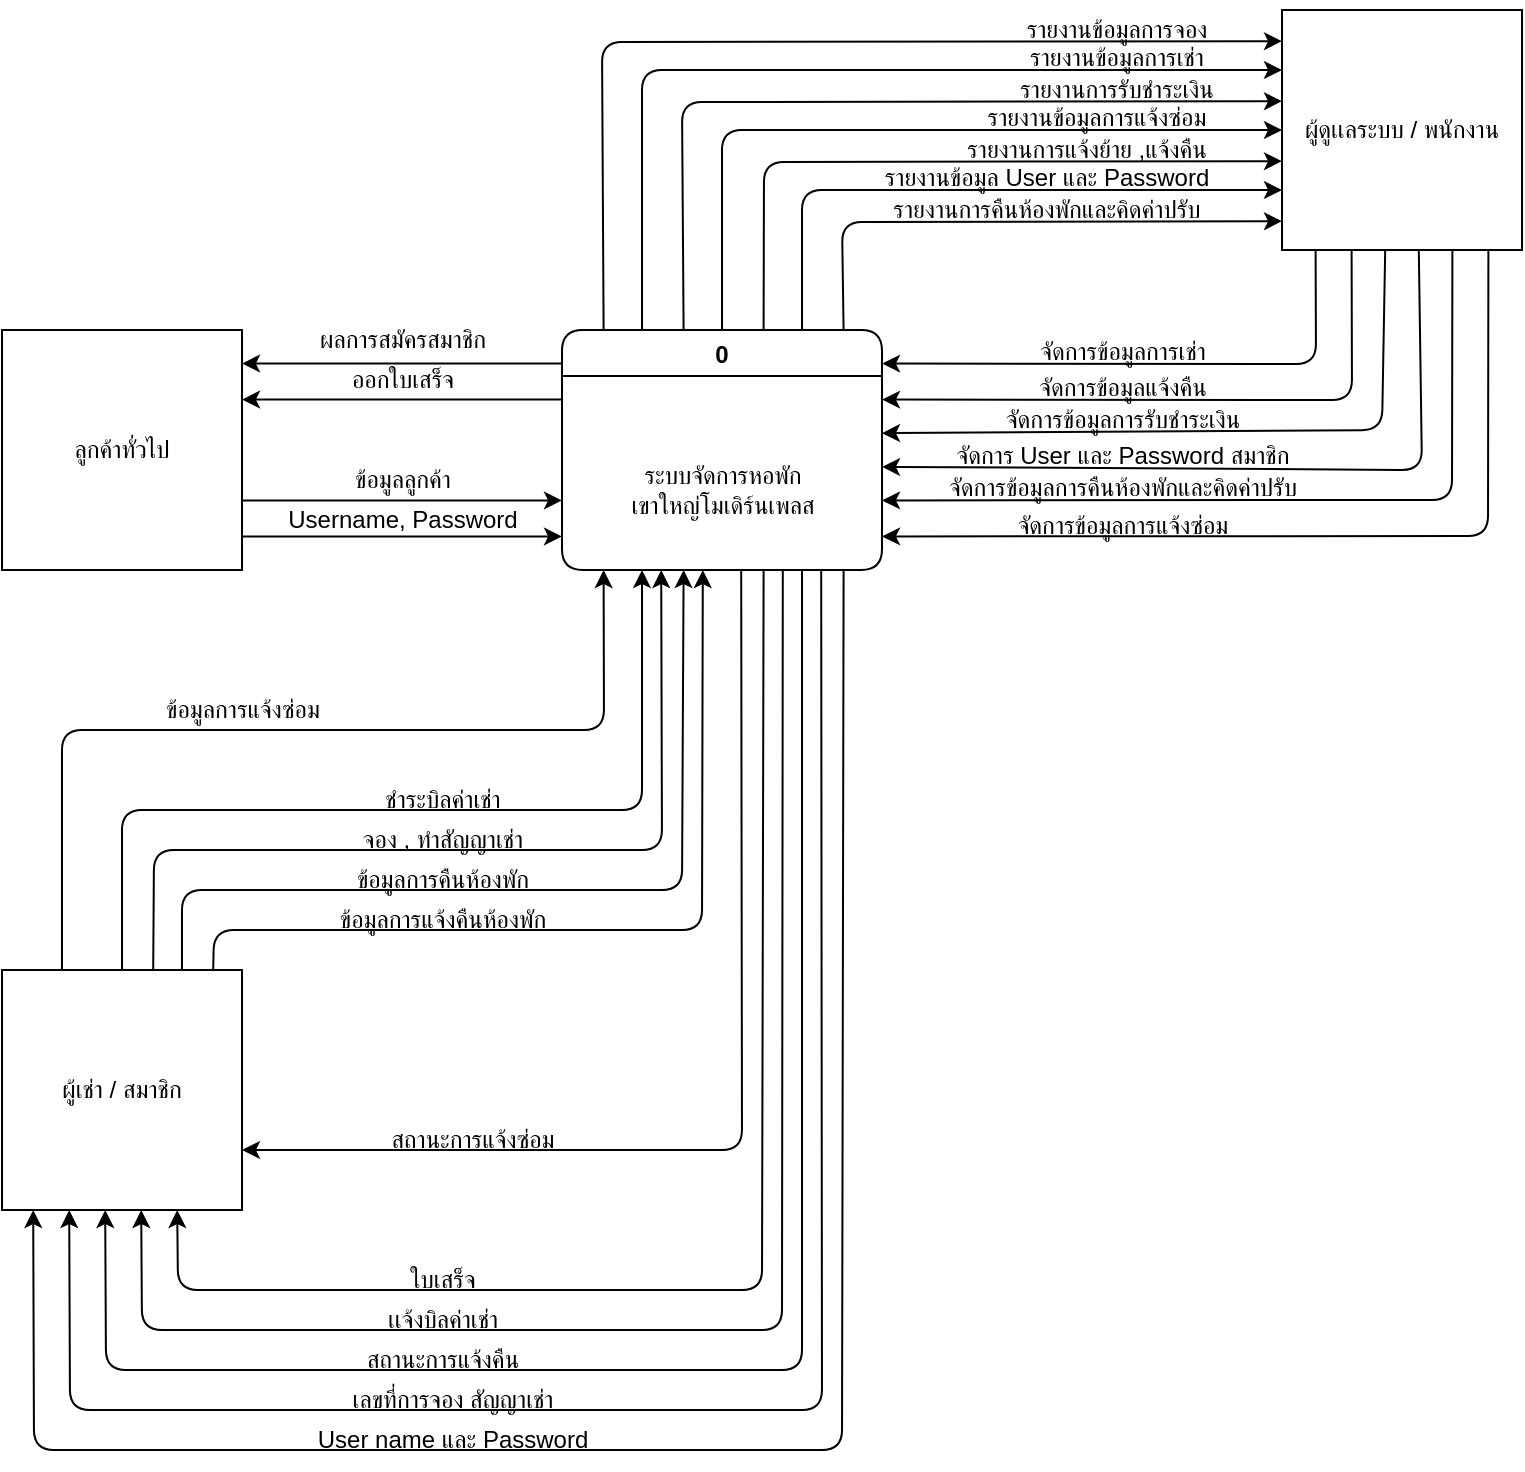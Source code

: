 <mxfile>
    <diagram id="b3eGwHV2j6V4eZ0Bb8Ru" name="Page-1">
        <mxGraphModel dx="2260" dy="1584" grid="1" gridSize="10" guides="1" tooltips="1" connect="1" arrows="1" fold="1" page="1" pageScale="1" pageWidth="850" pageHeight="1100" math="0" shadow="0">
            <root>
                <mxCell id="0"/>
                <mxCell id="1" parent="0"/>
                <mxCell id="21" style="edgeStyle=none;html=1;exitX=0;exitY=0.14;exitDx=0;exitDy=0;exitPerimeter=0;entryX=1;entryY=0.14;entryDx=0;entryDy=0;entryPerimeter=0;" parent="1" source="2" target="5" edge="1">
                    <mxGeometry relative="1" as="geometry"/>
                </mxCell>
                <mxCell id="23" style="edgeStyle=none;html=1;exitX=0;exitY=0.29;exitDx=0;exitDy=0;exitPerimeter=0;entryX=1;entryY=0.29;entryDx=0;entryDy=0;entryPerimeter=0;" parent="1" source="2" target="5" edge="1">
                    <mxGeometry relative="1" as="geometry"/>
                </mxCell>
                <mxCell id="53" style="edgeStyle=none;html=1;exitX=0.63;exitY=1;exitDx=0;exitDy=0;exitPerimeter=0;entryX=0.73;entryY=1;entryDx=0;entryDy=0;entryPerimeter=0;" parent="1" source="2" target="28" edge="1">
                    <mxGeometry relative="1" as="geometry">
                        <Array as="points">
                            <mxPoint x="430" y="828"/>
                            <mxPoint x="138" y="828"/>
                        </Array>
                    </mxGeometry>
                </mxCell>
                <mxCell id="54" style="edgeStyle=none;html=1;exitX=0.69;exitY=1;exitDx=0;exitDy=0;exitPerimeter=0;entryX=0.58;entryY=1;entryDx=0;entryDy=0;entryPerimeter=0;" parent="1" source="2" target="28" edge="1">
                    <mxGeometry relative="1" as="geometry">
                        <Array as="points">
                            <mxPoint x="440" y="848"/>
                            <mxPoint x="120" y="848"/>
                        </Array>
                    </mxGeometry>
                </mxCell>
                <mxCell id="55" style="edgeStyle=none;html=1;exitX=0.75;exitY=1;exitDx=0;exitDy=0;exitPerimeter=0;entryX=0.43;entryY=1;entryDx=0;entryDy=0;entryPerimeter=0;" parent="1" source="2" target="28" edge="1">
                    <mxGeometry relative="1" as="geometry">
                        <Array as="points">
                            <mxPoint x="450" y="868"/>
                            <mxPoint x="102" y="868"/>
                        </Array>
                    </mxGeometry>
                </mxCell>
                <mxCell id="57" style="edgeStyle=none;html=1;exitX=0.81;exitY=1;exitDx=0;exitDy=0;exitPerimeter=0;entryX=0.28;entryY=1;entryDx=0;entryDy=0;entryPerimeter=0;" parent="1" source="2" target="28" edge="1">
                    <mxGeometry relative="1" as="geometry">
                        <Array as="points">
                            <mxPoint x="460" y="888"/>
                            <mxPoint x="84" y="888"/>
                        </Array>
                    </mxGeometry>
                </mxCell>
                <mxCell id="59" style="edgeStyle=none;html=1;exitX=0.88;exitY=1;exitDx=0;exitDy=0;exitPerimeter=0;entryX=0.13;entryY=1;entryDx=0;entryDy=0;entryPerimeter=0;" parent="1" source="2" target="28" edge="1">
                    <mxGeometry relative="1" as="geometry">
                        <Array as="points">
                            <mxPoint x="470" y="908"/>
                            <mxPoint x="66" y="908"/>
                        </Array>
                    </mxGeometry>
                </mxCell>
                <mxCell id="67" style="edgeStyle=none;html=1;exitX=0.56;exitY=1;exitDx=0;exitDy=0;exitPerimeter=0;entryX=1;entryY=0.75;entryDx=0;entryDy=0;entryPerimeter=0;" parent="1" source="2" target="28" edge="1">
                    <mxGeometry relative="1" as="geometry">
                        <Array as="points">
                            <mxPoint x="420" y="758"/>
                        </Array>
                    </mxGeometry>
                </mxCell>
                <mxCell id="90" style="edgeStyle=none;html=1;exitX=0.88;exitY=0;exitDx=0;exitDy=0;exitPerimeter=0;entryX=0;entryY=0.88;entryDx=0;entryDy=0;entryPerimeter=0;" parent="1" source="2" target="60" edge="1">
                    <mxGeometry relative="1" as="geometry">
                        <Array as="points">
                            <mxPoint x="470" y="294"/>
                        </Array>
                    </mxGeometry>
                </mxCell>
                <mxCell id="91" style="edgeStyle=none;html=1;exitX=0.75;exitY=0;exitDx=0;exitDy=0;exitPerimeter=0;entryX=0;entryY=0.75;entryDx=0;entryDy=0;entryPerimeter=0;" parent="1" source="2" target="60" edge="1">
                    <mxGeometry relative="1" as="geometry">
                        <Array as="points">
                            <mxPoint x="450" y="278"/>
                        </Array>
                    </mxGeometry>
                </mxCell>
                <mxCell id="92" style="edgeStyle=none;html=1;exitX=0.63;exitY=0;exitDx=0;exitDy=0;exitPerimeter=0;entryX=0;entryY=0.63;entryDx=0;entryDy=0;entryPerimeter=0;" parent="1" source="2" target="60" edge="1">
                    <mxGeometry relative="1" as="geometry">
                        <Array as="points">
                            <mxPoint x="431" y="264"/>
                        </Array>
                    </mxGeometry>
                </mxCell>
                <mxCell id="93" style="edgeStyle=none;html=1;exitX=0.5;exitY=0;exitDx=0;exitDy=0;exitPerimeter=0;entryX=0;entryY=0.5;entryDx=0;entryDy=0;entryPerimeter=0;" parent="1" source="2" target="60" edge="1">
                    <mxGeometry relative="1" as="geometry">
                        <Array as="points">
                            <mxPoint x="410" y="248"/>
                        </Array>
                    </mxGeometry>
                </mxCell>
                <mxCell id="94" style="edgeStyle=none;html=1;exitX=0.38;exitY=0;exitDx=0;exitDy=0;exitPerimeter=0;entryX=0;entryY=0.38;entryDx=0;entryDy=0;entryPerimeter=0;" parent="1" source="2" target="60" edge="1">
                    <mxGeometry relative="1" as="geometry">
                        <Array as="points">
                            <mxPoint x="390" y="234"/>
                        </Array>
                    </mxGeometry>
                </mxCell>
                <mxCell id="95" style="edgeStyle=none;html=1;exitX=0.25;exitY=0;exitDx=0;exitDy=0;exitPerimeter=0;entryX=0;entryY=0.25;entryDx=0;entryDy=0;entryPerimeter=0;" parent="1" source="2" target="60" edge="1">
                    <mxGeometry relative="1" as="geometry">
                        <Array as="points">
                            <mxPoint x="370" y="218"/>
                        </Array>
                    </mxGeometry>
                </mxCell>
                <mxCell id="96" style="edgeStyle=none;html=1;exitX=0.13;exitY=0;exitDx=0;exitDy=0;exitPerimeter=0;entryX=0;entryY=0.13;entryDx=0;entryDy=0;entryPerimeter=0;" parent="1" source="2" target="60" edge="1">
                    <mxGeometry relative="1" as="geometry">
                        <Array as="points">
                            <mxPoint x="350" y="204"/>
                        </Array>
                    </mxGeometry>
                </mxCell>
                <mxCell id="2" value="0" style="swimlane;rounded=1;points=[[0,0.14,0,0,0],[0,0.25,0,0,0],[0,0.29,0,0,0],[0,0.43,0,0,0],[0,0.5,0,0,0],[0,0.57,0,0,0],[0,0.71,0,0,0],[0,0.75,0,0,0],[0,0.86,0,0,0],[0,1,0,0,0],[0.06,1,0,0,0],[0.13,0,0,0,0],[0.13,1,0,0,0],[0.19,1,0,0,0],[0.25,0,0,0,0],[0.25,1,0,0,0],[0.31,1,0,0,0],[0.38,0,0,0,0],[0.38,1,0,0,0],[0.44,1,0,0,0],[0.5,0,0,0,0],[0.5,1,0,0,0],[0.56,1,0,0,0],[0.63,0,0,0,0],[0.63,1,0,0,0],[0.69,1,0,0,0],[0.75,0,0,0,0],[0.75,1,0,0,0],[0.81,1,0,0,0],[0.88,0,0,0,0],[0.88,1,0,0,0],[0.94,1,0,0,0],[1,0.14,0,0,0],[1,0.29,0,0,0],[1,0.43,0,0,0],[1,0.57,0,0,0],[1,0.71,0,0,0],[1,0.86,0,0,0]];" parent="1" vertex="1">
                    <mxGeometry x="330" y="348" width="160" height="120" as="geometry"/>
                </mxCell>
                <mxCell id="3" value="ระบบจัดการหอพัก&lt;br&gt;เขาใหญ่โมเดิร์นเพลส" style="text;html=1;align=center;verticalAlign=middle;resizable=0;points=[];autosize=1;strokeColor=none;fillColor=none;" parent="2" vertex="1">
                    <mxGeometry x="15" y="60" width="130" height="40" as="geometry"/>
                </mxCell>
                <mxCell id="26" style="edgeStyle=none;html=1;exitX=1;exitY=0.71;exitDx=0;exitDy=0;exitPerimeter=0;entryX=0;entryY=0.71;entryDx=0;entryDy=0;entryPerimeter=0;" parent="1" source="5" target="2" edge="1">
                    <mxGeometry relative="1" as="geometry"/>
                </mxCell>
                <mxCell id="27" style="edgeStyle=none;html=1;exitX=1;exitY=0.86;exitDx=0;exitDy=0;exitPerimeter=0;entryX=0;entryY=0.86;entryDx=0;entryDy=0;entryPerimeter=0;" parent="1" source="5" target="2" edge="1">
                    <mxGeometry relative="1" as="geometry"/>
                </mxCell>
                <mxCell id="5" value="ลูกค้าทั่วไป" style="rounded=0;whiteSpace=wrap;html=1;points=[[0,0,0,0,0],[0,0.25,0,0,0],[0,0.5,0,0,0],[0,0.75,0,0,0],[0,1,0,0,0],[0.25,0,0,0,0],[0.25,1,0,0,0],[0.5,0,0,0,0],[0.5,1,0,0,0],[0.75,0,0,0,0],[0.75,1,0,0,0],[1,0,0,0,0],[1,0.14,0,0,0],[1,0.25,0,0,0],[1,0.29,0,0,0],[1,0.43,0,0,0],[1,0.5,0,0,0],[1,0.57,0,0,0],[1,0.71,0,0,0],[1,0.75,0,0,0],[1,0.86,0,0,0],[1,1,0,0,0]];" parent="1" vertex="1">
                    <mxGeometry x="50" y="348" width="120" height="120" as="geometry"/>
                </mxCell>
                <mxCell id="6" value="ข้อมูลลูกค้า" style="text;html=1;align=center;verticalAlign=middle;resizable=0;points=[];autosize=1;strokeColor=none;fillColor=none;" parent="1" vertex="1">
                    <mxGeometry x="210" y="408" width="80" height="30" as="geometry"/>
                </mxCell>
                <mxCell id="7" value="Username, Password" style="text;html=1;align=center;verticalAlign=middle;resizable=0;points=[];autosize=1;strokeColor=none;fillColor=none;" parent="1" vertex="1">
                    <mxGeometry x="180" y="428" width="140" height="30" as="geometry"/>
                </mxCell>
                <mxCell id="8" value="ผลการสมัครสมาชิก" style="text;html=1;align=center;verticalAlign=middle;resizable=0;points=[];autosize=1;strokeColor=none;fillColor=none;" parent="1" vertex="1">
                    <mxGeometry x="190" y="338" width="120" height="30" as="geometry"/>
                </mxCell>
                <mxCell id="9" value="ออกใบเสร็จ" style="text;html=1;align=center;verticalAlign=middle;resizable=0;points=[];autosize=1;strokeColor=none;fillColor=none;" parent="1" vertex="1">
                    <mxGeometry x="210" y="358" width="80" height="30" as="geometry"/>
                </mxCell>
                <mxCell id="35" style="edgeStyle=none;html=1;exitX=0.88;exitY=0;exitDx=0;exitDy=0;exitPerimeter=0;entryX=0.44;entryY=1;entryDx=0;entryDy=0;entryPerimeter=0;" parent="1" source="28" target="2" edge="1">
                    <mxGeometry relative="1" as="geometry">
                        <mxPoint x="390" y="468" as="targetPoint"/>
                        <Array as="points">
                            <mxPoint x="156" y="648"/>
                            <mxPoint x="400" y="648"/>
                        </Array>
                    </mxGeometry>
                </mxCell>
                <mxCell id="37" style="edgeStyle=none;html=1;exitX=0.75;exitY=0;exitDx=0;exitDy=0;exitPerimeter=0;entryX=0.38;entryY=1;entryDx=0;entryDy=0;entryPerimeter=0;" parent="1" source="28" target="2" edge="1">
                    <mxGeometry relative="1" as="geometry">
                        <Array as="points">
                            <mxPoint x="140" y="628"/>
                            <mxPoint x="390" y="628"/>
                        </Array>
                    </mxGeometry>
                </mxCell>
                <mxCell id="38" style="edgeStyle=none;html=1;exitX=0.63;exitY=0;exitDx=0;exitDy=0;exitPerimeter=0;entryX=0.31;entryY=1;entryDx=0;entryDy=0;entryPerimeter=0;" parent="1" source="28" target="2" edge="1">
                    <mxGeometry relative="1" as="geometry">
                        <Array as="points">
                            <mxPoint x="126" y="608"/>
                            <mxPoint x="380" y="608"/>
                        </Array>
                    </mxGeometry>
                </mxCell>
                <mxCell id="39" style="edgeStyle=none;html=1;exitX=0.5;exitY=0;exitDx=0;exitDy=0;exitPerimeter=0;entryX=0.25;entryY=1;entryDx=0;entryDy=0;entryPerimeter=0;" parent="1" source="28" target="2" edge="1">
                    <mxGeometry relative="1" as="geometry">
                        <Array as="points">
                            <mxPoint x="110" y="588"/>
                            <mxPoint x="370" y="588"/>
                        </Array>
                    </mxGeometry>
                </mxCell>
                <mxCell id="41" style="edgeStyle=none;html=1;exitX=0.25;exitY=0;exitDx=0;exitDy=0;exitPerimeter=0;entryX=0.13;entryY=1;entryDx=0;entryDy=0;entryPerimeter=0;" parent="1" source="28" target="2" edge="1">
                    <mxGeometry relative="1" as="geometry">
                        <Array as="points">
                            <mxPoint x="80" y="548"/>
                            <mxPoint x="351" y="548"/>
                        </Array>
                    </mxGeometry>
                </mxCell>
                <mxCell id="28" value="ผู้เช่า / สมาชิก" style="rounded=0;whiteSpace=wrap;html=1;points=[[0,0,0,0,0],[0,0.25,0,0,0],[0,0.5,0,0,0],[0,0.75,0,0,0],[0,1,0,0,0],[0.13,0,0,0,0],[0.13,1,0,0,0],[0.25,0,0,0,0],[0.28,1,0,0,0],[0.38,0,0,0,0],[0.43,1,0,0,0],[0.5,0,0,0,0],[0.58,1,0,0,0],[0.63,0,0,0,0],[0.73,1,0,0,0],[0.75,0,0,0,0],[0.87,1,0,0,0],[0.88,0,0,0,0],[1,0,0,0,0],[1,0.25,0,0,0],[1,0.5,0,0,0],[1,0.75,0,0,0],[1,1,0,0,0]];" parent="1" vertex="1">
                    <mxGeometry x="50" y="668" width="120" height="120" as="geometry"/>
                </mxCell>
                <mxCell id="31" value="ข้อมูลการแจ้งคืนห้องพัก" style="text;html=1;align=center;verticalAlign=middle;resizable=0;points=[];autosize=1;strokeColor=none;fillColor=none;" parent="1" vertex="1">
                    <mxGeometry x="200" y="628" width="140" height="30" as="geometry"/>
                </mxCell>
                <mxCell id="32" value="ข้อมูลการคืนห้องพัก" style="text;html=1;align=center;verticalAlign=middle;resizable=0;points=[];autosize=1;strokeColor=none;fillColor=none;" parent="1" vertex="1">
                    <mxGeometry x="210" y="608" width="120" height="30" as="geometry"/>
                </mxCell>
                <mxCell id="33" value="ชำระบิลค่าเช่า" style="text;html=1;align=center;verticalAlign=middle;resizable=0;points=[];autosize=1;strokeColor=none;fillColor=none;" parent="1" vertex="1">
                    <mxGeometry x="225" y="568" width="90" height="30" as="geometry"/>
                </mxCell>
                <mxCell id="34" value="จอง , ทําสัญญาเช่า&lt;br/&gt;" style="text;html=1;align=center;verticalAlign=middle;resizable=0;points=[];autosize=1;strokeColor=none;fillColor=none;" parent="1" vertex="1">
                    <mxGeometry x="210" y="588" width="120" height="30" as="geometry"/>
                </mxCell>
                <mxCell id="43" value="ข้อมูลการแจ้งซ่อม" style="text;html=1;align=center;verticalAlign=middle;resizable=0;points=[];autosize=1;strokeColor=none;fillColor=none;" parent="1" vertex="1">
                    <mxGeometry x="115" y="523" width="110" height="30" as="geometry"/>
                </mxCell>
                <mxCell id="45" value="เลขที่การจอง สัญญาเช่า&lt;br/&gt;" style="text;html=1;align=center;verticalAlign=middle;resizable=0;points=[];autosize=1;strokeColor=none;fillColor=none;" parent="1" vertex="1">
                    <mxGeometry x="205" y="868" width="140" height="30" as="geometry"/>
                </mxCell>
                <mxCell id="46" value="ใบเสร็จ" style="text;html=1;align=center;verticalAlign=middle;resizable=0;points=[];autosize=1;strokeColor=none;fillColor=none;" parent="1" vertex="1">
                    <mxGeometry x="240" y="808" width="60" height="30" as="geometry"/>
                </mxCell>
                <mxCell id="47" value="สถานะการแจ้งซ่อม" style="text;html=1;align=center;verticalAlign=middle;resizable=0;points=[];autosize=1;strokeColor=none;fillColor=none;" parent="1" vertex="1">
                    <mxGeometry x="225" y="738" width="120" height="30" as="geometry"/>
                </mxCell>
                <mxCell id="48" value="เเจ้งบิลค่าเช่า" style="text;html=1;align=center;verticalAlign=middle;resizable=0;points=[];autosize=1;strokeColor=none;fillColor=none;" parent="1" vertex="1">
                    <mxGeometry x="225" y="828" width="90" height="30" as="geometry"/>
                </mxCell>
                <mxCell id="50" value="สถานะการแจ้งคืน" style="text;html=1;align=center;verticalAlign=middle;resizable=0;points=[];autosize=1;strokeColor=none;fillColor=none;" parent="1" vertex="1">
                    <mxGeometry x="215" y="848" width="110" height="30" as="geometry"/>
                </mxCell>
                <mxCell id="51" value="User name และ Password&lt;br/&gt;" style="text;html=1;align=center;verticalAlign=middle;resizable=0;points=[];autosize=1;strokeColor=none;fillColor=none;" parent="1" vertex="1">
                    <mxGeometry x="195" y="888" width="160" height="30" as="geometry"/>
                </mxCell>
                <mxCell id="75" style="edgeStyle=none;html=1;exitX=0.14;exitY=1;exitDx=0;exitDy=0;exitPerimeter=0;entryX=1;entryY=0.14;entryDx=0;entryDy=0;entryPerimeter=0;" parent="1" source="60" target="2" edge="1">
                    <mxGeometry relative="1" as="geometry">
                        <Array as="points">
                            <mxPoint x="707" y="365"/>
                        </Array>
                    </mxGeometry>
                </mxCell>
                <mxCell id="77" style="edgeStyle=none;html=1;exitX=0.29;exitY=1;exitDx=0;exitDy=0;exitPerimeter=0;entryX=1;entryY=0.29;entryDx=0;entryDy=0;entryPerimeter=0;" parent="1" source="60" target="2" edge="1">
                    <mxGeometry relative="1" as="geometry">
                        <Array as="points">
                            <mxPoint x="725" y="383"/>
                        </Array>
                    </mxGeometry>
                </mxCell>
                <mxCell id="78" style="edgeStyle=none;html=1;exitX=0.43;exitY=1;exitDx=0;exitDy=0;exitPerimeter=0;entryX=1;entryY=0.43;entryDx=0;entryDy=0;entryPerimeter=0;" parent="1" source="60" target="2" edge="1">
                    <mxGeometry relative="1" as="geometry">
                        <Array as="points">
                            <mxPoint x="740" y="398"/>
                        </Array>
                    </mxGeometry>
                </mxCell>
                <mxCell id="79" style="edgeStyle=none;html=1;exitX=0.57;exitY=1;exitDx=0;exitDy=0;exitPerimeter=0;entryX=1;entryY=0.57;entryDx=0;entryDy=0;entryPerimeter=0;" parent="1" source="60" target="2" edge="1">
                    <mxGeometry relative="1" as="geometry">
                        <Array as="points">
                            <mxPoint x="760" y="418"/>
                        </Array>
                    </mxGeometry>
                </mxCell>
                <mxCell id="80" style="edgeStyle=none;html=1;exitX=0.71;exitY=1;exitDx=0;exitDy=0;exitPerimeter=0;entryX=1;entryY=0.71;entryDx=0;entryDy=0;entryPerimeter=0;" parent="1" source="60" target="2" edge="1">
                    <mxGeometry relative="1" as="geometry">
                        <Array as="points">
                            <mxPoint x="775" y="433"/>
                        </Array>
                    </mxGeometry>
                </mxCell>
                <mxCell id="81" style="edgeStyle=none;html=1;exitX=0.86;exitY=1;exitDx=0;exitDy=0;exitPerimeter=0;entryX=1;entryY=0.86;entryDx=0;entryDy=0;entryPerimeter=0;" parent="1" source="60" target="2" edge="1">
                    <mxGeometry relative="1" as="geometry">
                        <Array as="points">
                            <mxPoint x="793" y="451"/>
                        </Array>
                    </mxGeometry>
                </mxCell>
                <mxCell id="60" value="ผู้ดูเเลระบบ / พนักงาน" style="rounded=0;whiteSpace=wrap;html=1;points=[[0,0.13,0,0,0],[0,0.25,0,0,0],[0,0.38,0,0,0],[0,0.5,0,0,0],[0,0.63,0,0,0],[0,0.75,0,0,0],[0,0.88,0,0,0],[0.14,1,0,0,0],[0.29,1,0,0,0],[0.43,1,0,0,0],[0.57,1,0,0,0],[0.71,1,0,0,0],[0.86,1,0,0,0]];" parent="1" vertex="1">
                    <mxGeometry x="690" y="188" width="120" height="120" as="geometry"/>
                </mxCell>
                <mxCell id="61" value="จัดการข้อมูลแจ้งคืน" style="text;html=1;align=center;verticalAlign=middle;resizable=0;points=[];autosize=1;strokeColor=none;fillColor=none;" parent="1" vertex="1">
                    <mxGeometry x="550" y="362" width="120" height="30" as="geometry"/>
                </mxCell>
                <mxCell id="62" value="จัดการข้อมูลการแจ้งซ่อม" style="text;html=1;align=center;verticalAlign=middle;resizable=0;points=[];autosize=1;strokeColor=none;fillColor=none;" parent="1" vertex="1">
                    <mxGeometry x="535" y="431" width="150" height="30" as="geometry"/>
                </mxCell>
                <mxCell id="63" value="จัดการข้อมูลการเช่า" style="text;html=1;align=center;verticalAlign=middle;resizable=0;points=[];autosize=1;strokeColor=none;fillColor=none;" parent="1" vertex="1">
                    <mxGeometry x="550" y="344" width="120" height="30" as="geometry"/>
                </mxCell>
                <mxCell id="64" value="จัดการข้อมูลการคืนห้องพักและคิดค่าปรับ" style="text;html=1;align=center;verticalAlign=middle;resizable=0;points=[];autosize=1;strokeColor=none;fillColor=none;" parent="1" vertex="1">
                    <mxGeometry x="500" y="412" width="220" height="30" as="geometry"/>
                </mxCell>
                <mxCell id="65" value="จัดการ User และ Password สมาชิก&lt;br/&gt;" style="text;html=1;align=center;verticalAlign=middle;resizable=0;points=[];autosize=1;strokeColor=none;fillColor=none;" parent="1" vertex="1">
                    <mxGeometry x="510" y="396" width="200" height="30" as="geometry"/>
                </mxCell>
                <mxCell id="66" value="จัดการข้อมูลการรับชําระเงิน" style="text;html=1;align=center;verticalAlign=middle;resizable=0;points=[];autosize=1;strokeColor=none;fillColor=none;" parent="1" vertex="1">
                    <mxGeometry x="530" y="378" width="160" height="30" as="geometry"/>
                </mxCell>
                <mxCell id="82" value="รายงานการคืนห้องพักและคิดค่าปรับ" style="text;html=1;align=center;verticalAlign=middle;resizable=0;points=[];autosize=1;strokeColor=none;fillColor=none;" parent="1" vertex="1">
                    <mxGeometry x="472" y="273" width="200" height="30" as="geometry"/>
                </mxCell>
                <mxCell id="83" value="รายงานข้อมูลการจอง" style="text;html=1;align=center;verticalAlign=middle;resizable=0;points=[];autosize=1;strokeColor=none;fillColor=none;" parent="1" vertex="1">
                    <mxGeometry x="542" y="183" width="130" height="30" as="geometry"/>
                </mxCell>
                <mxCell id="84" value="รายงานข้อมูลการเช่า" style="text;html=1;align=center;verticalAlign=middle;resizable=0;points=[];autosize=1;strokeColor=none;fillColor=none;" parent="1" vertex="1">
                    <mxGeometry x="542" y="197" width="130" height="30" as="geometry"/>
                </mxCell>
                <mxCell id="86" value="รายงานข้อมูลการแจ้งซ่อม" style="text;html=1;align=center;verticalAlign=middle;resizable=0;points=[];autosize=1;strokeColor=none;fillColor=none;" parent="1" vertex="1">
                    <mxGeometry x="522" y="227" width="150" height="30" as="geometry"/>
                </mxCell>
                <mxCell id="87" value="รายงานการรับชําระเงิน" style="text;html=1;align=center;verticalAlign=middle;resizable=0;points=[];autosize=1;strokeColor=none;fillColor=none;" parent="1" vertex="1">
                    <mxGeometry x="542" y="213" width="130" height="30" as="geometry"/>
                </mxCell>
                <mxCell id="88" value="รายงานการแจ้งย้าย ,แจ้งคืน&lt;br/&gt;" style="text;html=1;align=center;verticalAlign=middle;resizable=0;points=[];autosize=1;strokeColor=none;fillColor=none;" parent="1" vertex="1">
                    <mxGeometry x="512" y="243" width="160" height="30" as="geometry"/>
                </mxCell>
                <mxCell id="89" value="รายงานข้อมูล User และ Password &lt;br/&gt;" style="text;html=1;align=center;verticalAlign=middle;resizable=0;points=[];autosize=1;strokeColor=none;fillColor=none;" parent="1" vertex="1">
                    <mxGeometry x="472" y="257" width="200" height="30" as="geometry"/>
                </mxCell>
            </root>
        </mxGraphModel>
    </diagram>
</mxfile>